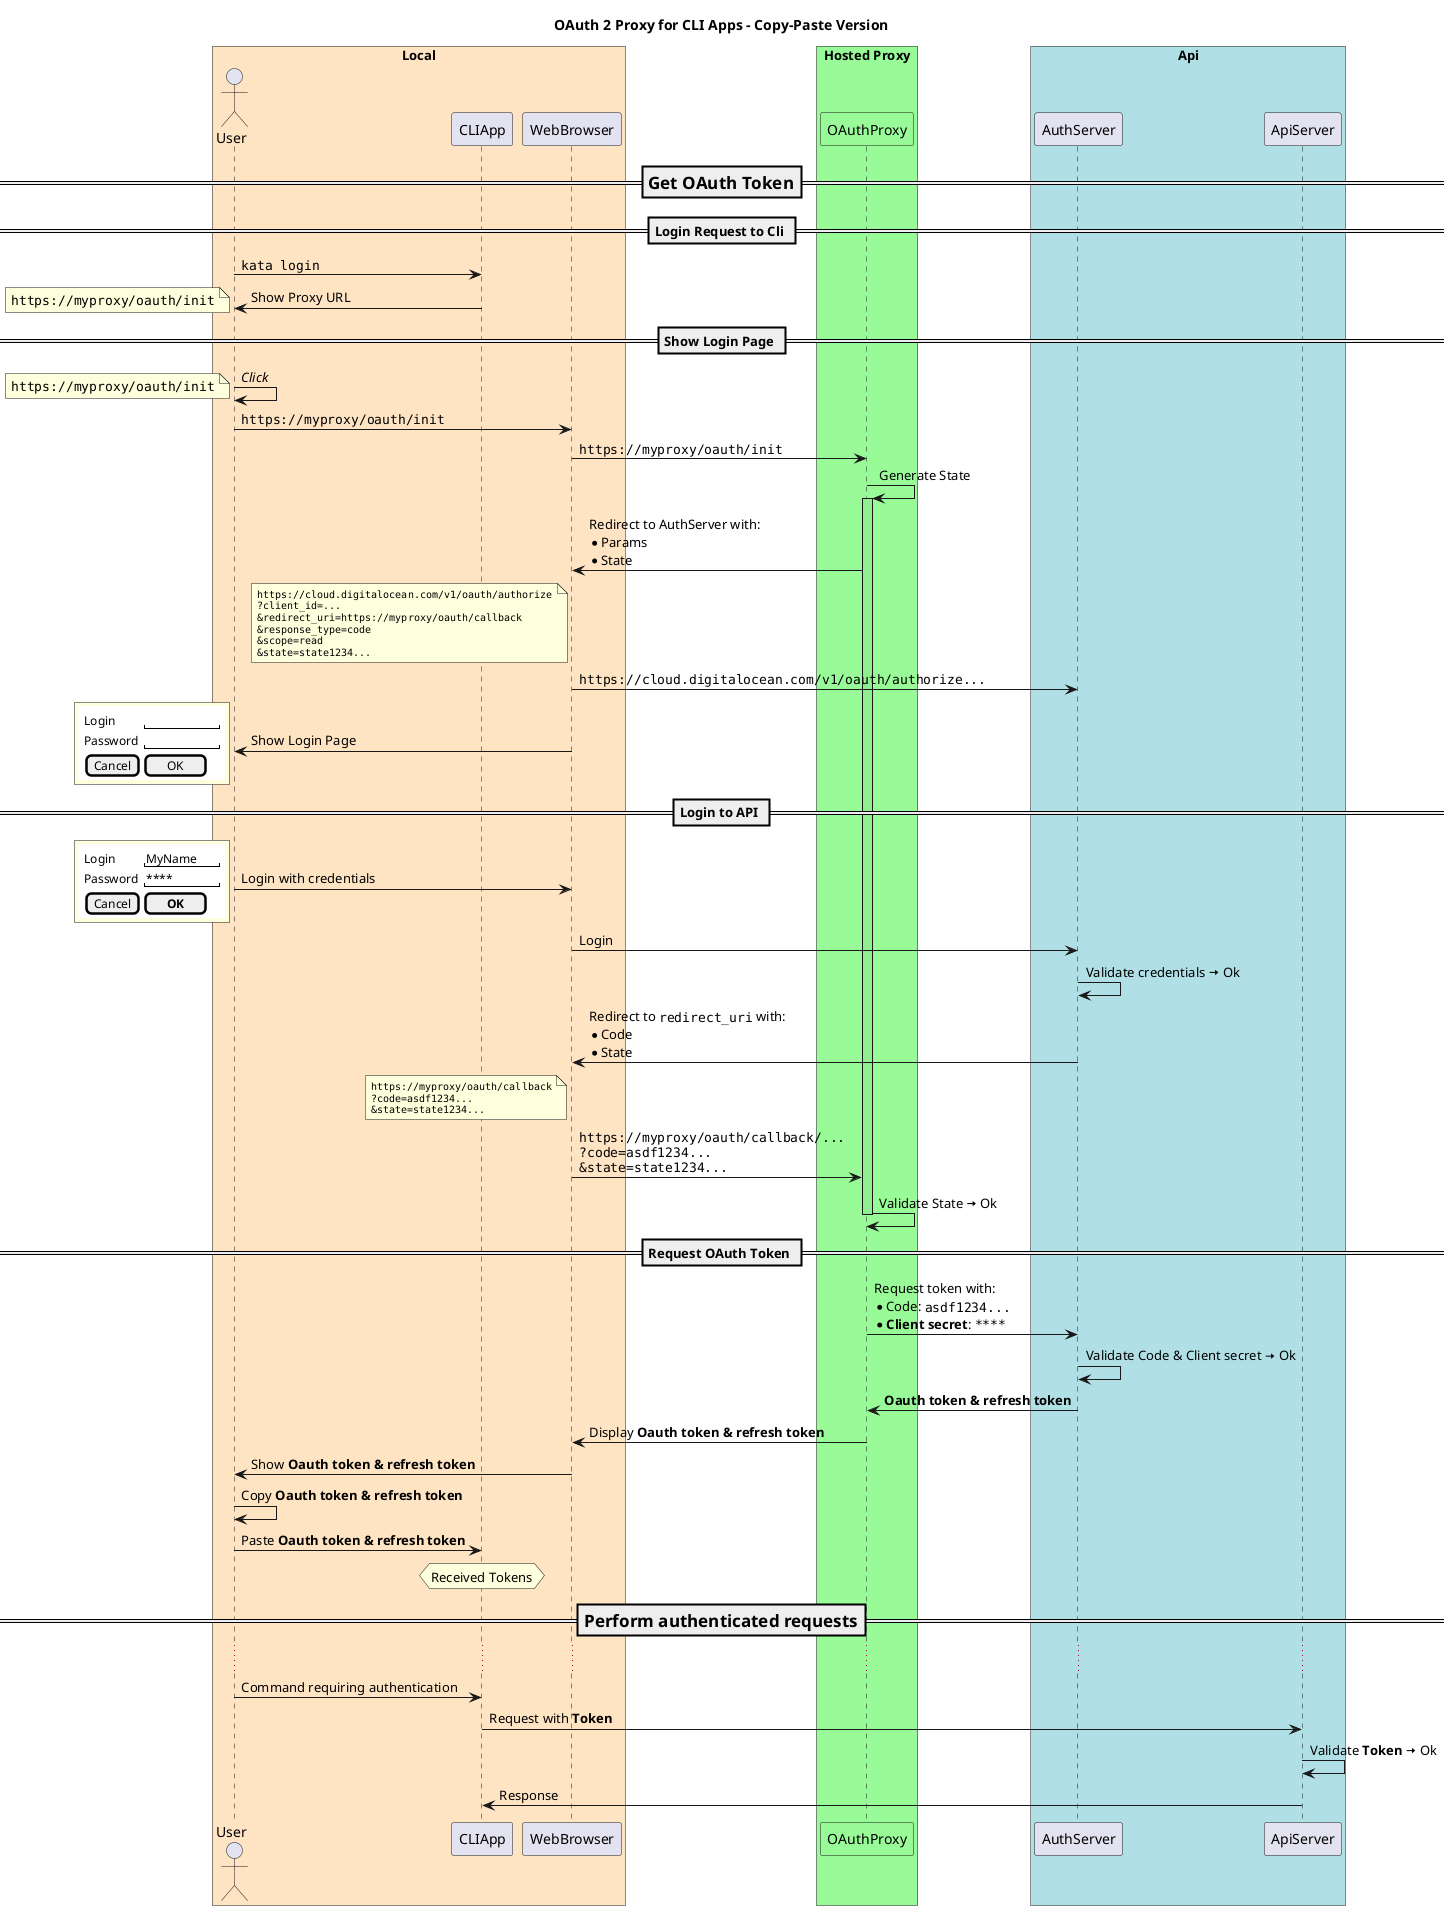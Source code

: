 @startuml
skinparam BoxPadding 10


title OAuth 2 Proxy for CLI Apps - Copy-Paste Version


box "Local" #Bisque
  actor User
  participant CLIApp
  participant WebBrowser
end box
box "Hosted Proxy" #PaleGreen
  participant OAuthProxy #PaleGreen
end box
box "Api" #PowderBlue
  participant AuthServer
  participant ApiServer
end box  


=== Get OAuth Token ==
== Login Request to Cli ==
User -> CLIApp: ""kata login""
User <- CLIApp: Show Proxy URL
note left: ""https://myproxy/oauth/init""

== Show Login Page ==
User -> User: //Click//
note left: ""https://myproxy/oauth/init""
User -> WebBrowser: ""https://myproxy/oauth/init""
WebBrowser -> OAuthProxy: ""https://myproxy/oauth/init""
OAuthProxy -> OAuthProxy: Generate State
activate OAuthProxy #LightGreen
WebBrowser <- OAuthProxy: Redirect to AuthServer with:\n* Params\n* State
note left of WebBrowser
  <size:10>""https://cloud.digitalocean.com/v1/oauth/authorize""</size>
  <size:10>""?client_id=...""</size>
  <size:10>""&redirect_uri=https://myproxy/oauth/callback""</size>
  <size:10>""&response_type=code""</size>
  <size:10>""&scope=read""
  <size:10>""&state=state1234...""</size>
end note
WebBrowser -> AuthServer: ""https://cloud.digitalocean.com/v1/oauth/authorize...""
User <- WebBrowser: Show Login Page
rnote left
{{
salt
{
  Login    | "         "
  Password | "         "
  [Cancel] | [  OK   ]
}
}}
end note

== Login to API ==
User -> WebBrowser: Login with credentials
rnote left
{{
salt
{
  Login    | "MyName   "
  Password | "****     "
  [Cancel] | [**OK** ]
}
}}
end note
WebBrowser -> AuthServer: Login
AuthServer -> AuthServer: Validate credentials <&arrow-right> Ok
WebBrowser <- AuthServer: Redirect to ""redirect_uri"" with: \n* Code\n* State
note left of WebBrowser
  <size:10>""https://myproxy/oauth/callback""</size>
  <size:10>""?code=asdf1234...""</size>
  <size:10>""&state=state1234...""</size>
end note
WebBrowser -> OAuthProxy: ""https://myproxy/oauth/callback/...""\n""?code=asdf1234...""\n""&state=state1234...""
OAuthProxy -> OAuthProxy: Validate State <&arrow-right> Ok
deactivate OAuthProxy

== Request OAuth Token ==
OAuthProxy -> AuthServer: Request token with: \n* Code: ""asdf1234..."" \n* **Client secret**: ""****""
AuthServer -> AuthServer: Validate Code & Client secret <&arrow-right> Ok
OAuthProxy <- AuthServer: **Oauth token & refresh token**
WebBrowser <- OAuthProxy: Display **Oauth token & refresh token**
User <- WebBrowser: Show **Oauth token & refresh token**
User -> User: Copy **Oauth token & refresh token**
User -> CLIApp: Paste **Oauth token & refresh token**
hnote over CLIApp: Received Tokens

=== Perform authenticated requests ==
...
User -> CLIApp: Command requiring authentication
CLIApp -> ApiServer: Request with **Token**
ApiServer -> ApiServer: Validate **Token** <&arrow-right> Ok
CLIApp <- ApiServer: Response
@enduml